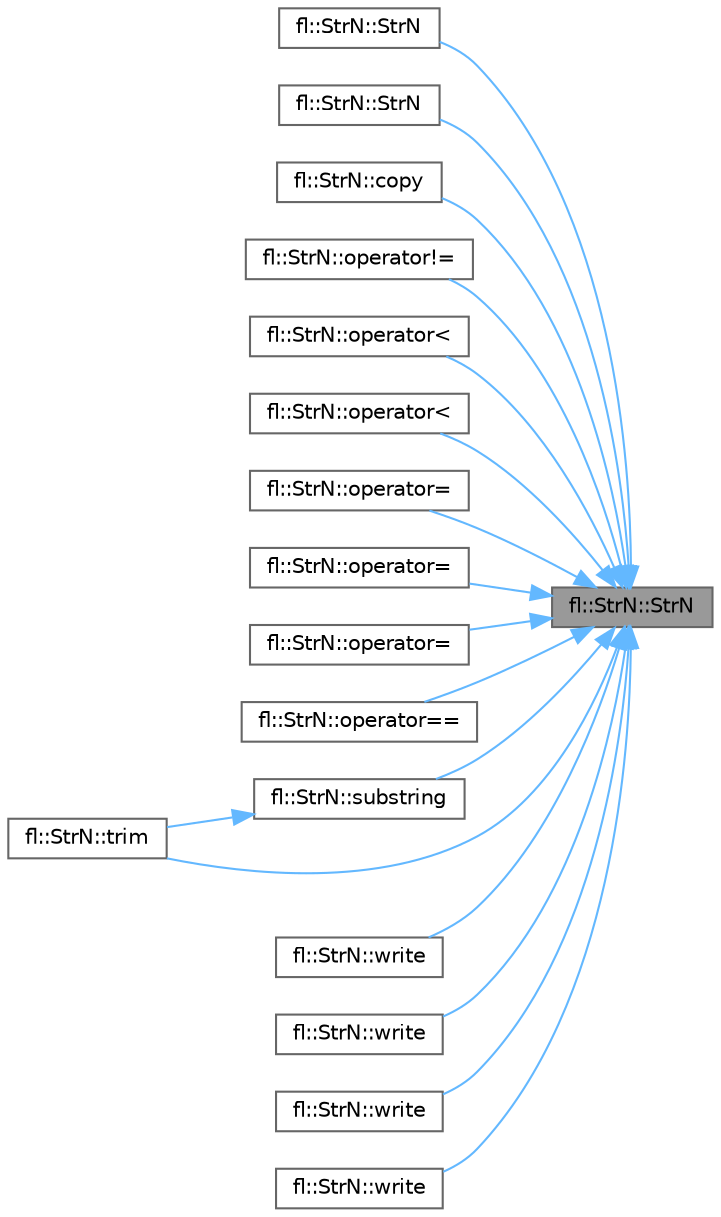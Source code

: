 digraph "fl::StrN::StrN"
{
 // LATEX_PDF_SIZE
  bgcolor="transparent";
  edge [fontname=Helvetica,fontsize=10,labelfontname=Helvetica,labelfontsize=10];
  node [fontname=Helvetica,fontsize=10,shape=box,height=0.2,width=0.4];
  rankdir="RL";
  Node1 [id="Node000001",label="fl::StrN::StrN",height=0.2,width=0.4,color="gray40", fillcolor="grey60", style="filled", fontcolor="black",tooltip=" "];
  Node1 -> Node2 [id="edge1_Node000001_Node000002",dir="back",color="steelblue1",style="solid",tooltip=" "];
  Node2 [id="Node000002",label="fl::StrN::StrN",height=0.2,width=0.4,color="grey40", fillcolor="white", style="filled",URL="$dc/d96/classfl_1_1_str_n_a1456ce0dcca648f06d98b8f4db01316a.html#a1456ce0dcca648f06d98b8f4db01316a",tooltip=" "];
  Node1 -> Node3 [id="edge2_Node000001_Node000003",dir="back",color="steelblue1",style="solid",tooltip=" "];
  Node3 [id="Node000003",label="fl::StrN::StrN",height=0.2,width=0.4,color="grey40", fillcolor="white", style="filled",URL="$dc/d96/classfl_1_1_str_n_aa3a5831dd4ae7b95653109e4cefe5118.html#aa3a5831dd4ae7b95653109e4cefe5118",tooltip=" "];
  Node1 -> Node4 [id="edge3_Node000001_Node000004",dir="back",color="steelblue1",style="solid",tooltip=" "];
  Node4 [id="Node000004",label="fl::StrN::copy",height=0.2,width=0.4,color="grey40", fillcolor="white", style="filled",URL="$dc/d96/classfl_1_1_str_n_a143172b1ced4107efd80e9484d2cefdd.html#a143172b1ced4107efd80e9484d2cefdd",tooltip=" "];
  Node1 -> Node5 [id="edge4_Node000001_Node000005",dir="back",color="steelblue1",style="solid",tooltip=" "];
  Node5 [id="Node000005",label="fl::StrN::operator!=",height=0.2,width=0.4,color="grey40", fillcolor="white", style="filled",URL="$dc/d96/classfl_1_1_str_n_a5fcc93d5888e587c49356ef08a81f1c2.html#a5fcc93d5888e587c49356ef08a81f1c2",tooltip=" "];
  Node1 -> Node6 [id="edge5_Node000001_Node000006",dir="back",color="steelblue1",style="solid",tooltip=" "];
  Node6 [id="Node000006",label="fl::StrN::operator\<",height=0.2,width=0.4,color="grey40", fillcolor="white", style="filled",URL="$dc/d96/classfl_1_1_str_n_a1551ed6ea88e0690125d9829b635a0d8.html#a1551ed6ea88e0690125d9829b635a0d8",tooltip=" "];
  Node1 -> Node7 [id="edge6_Node000001_Node000007",dir="back",color="steelblue1",style="solid",tooltip=" "];
  Node7 [id="Node000007",label="fl::StrN::operator\<",height=0.2,width=0.4,color="grey40", fillcolor="white", style="filled",URL="$dc/d96/classfl_1_1_str_n_afb33dfba321459b4b7c8bf94a7f52c47.html#afb33dfba321459b4b7c8bf94a7f52c47",tooltip=" "];
  Node1 -> Node8 [id="edge7_Node000001_Node000008",dir="back",color="steelblue1",style="solid",tooltip=" "];
  Node8 [id="Node000008",label="fl::StrN::operator=",height=0.2,width=0.4,color="grey40", fillcolor="white", style="filled",URL="$dc/d96/classfl_1_1_str_n_a20379bf7b4b85c205af676ce056aa37f.html#a20379bf7b4b85c205af676ce056aa37f",tooltip=" "];
  Node1 -> Node9 [id="edge8_Node000001_Node000009",dir="back",color="steelblue1",style="solid",tooltip=" "];
  Node9 [id="Node000009",label="fl::StrN::operator=",height=0.2,width=0.4,color="grey40", fillcolor="white", style="filled",URL="$dc/d96/classfl_1_1_str_n_a009b89e214d52895cf92d497def341e1.html#a009b89e214d52895cf92d497def341e1",tooltip=" "];
  Node1 -> Node10 [id="edge9_Node000001_Node000010",dir="back",color="steelblue1",style="solid",tooltip=" "];
  Node10 [id="Node000010",label="fl::StrN::operator=",height=0.2,width=0.4,color="grey40", fillcolor="white", style="filled",URL="$dc/d96/classfl_1_1_str_n_a01ae42252b3a54cf1ae246afed47cae6.html#a01ae42252b3a54cf1ae246afed47cae6",tooltip=" "];
  Node1 -> Node11 [id="edge10_Node000001_Node000011",dir="back",color="steelblue1",style="solid",tooltip=" "];
  Node11 [id="Node000011",label="fl::StrN::operator==",height=0.2,width=0.4,color="grey40", fillcolor="white", style="filled",URL="$dc/d96/classfl_1_1_str_n_ac89f5f965af7b632eaa22452e4e7179d.html#ac89f5f965af7b632eaa22452e4e7179d",tooltip=" "];
  Node1 -> Node12 [id="edge11_Node000001_Node000012",dir="back",color="steelblue1",style="solid",tooltip=" "];
  Node12 [id="Node000012",label="fl::StrN::substring",height=0.2,width=0.4,color="grey40", fillcolor="white", style="filled",URL="$dc/d96/classfl_1_1_str_n_a12b22d1807a3dcaedeb7e8920d0854b4.html#a12b22d1807a3dcaedeb7e8920d0854b4",tooltip=" "];
  Node12 -> Node13 [id="edge12_Node000012_Node000013",dir="back",color="steelblue1",style="solid",tooltip=" "];
  Node13 [id="Node000013",label="fl::StrN::trim",height=0.2,width=0.4,color="grey40", fillcolor="white", style="filled",URL="$dc/d96/classfl_1_1_str_n_aafcfa50cdae5aa91c45d0d98c01f265d.html#aafcfa50cdae5aa91c45d0d98c01f265d",tooltip=" "];
  Node1 -> Node13 [id="edge13_Node000001_Node000013",dir="back",color="steelblue1",style="solid",tooltip=" "];
  Node1 -> Node14 [id="edge14_Node000001_Node000014",dir="back",color="steelblue1",style="solid",tooltip=" "];
  Node14 [id="Node000014",label="fl::StrN::write",height=0.2,width=0.4,color="grey40", fillcolor="white", style="filled",URL="$dc/d96/classfl_1_1_str_n_ac15fe63535c140330dc642f14a37c75e.html#ac15fe63535c140330dc642f14a37c75e",tooltip=" "];
  Node1 -> Node15 [id="edge15_Node000001_Node000015",dir="back",color="steelblue1",style="solid",tooltip=" "];
  Node15 [id="Node000015",label="fl::StrN::write",height=0.2,width=0.4,color="grey40", fillcolor="white", style="filled",URL="$dc/d96/classfl_1_1_str_n_a452e5a4069afb93ada694dfc2e929ef7.html#a452e5a4069afb93ada694dfc2e929ef7",tooltip=" "];
  Node1 -> Node16 [id="edge16_Node000001_Node000016",dir="back",color="steelblue1",style="solid",tooltip=" "];
  Node16 [id="Node000016",label="fl::StrN::write",height=0.2,width=0.4,color="grey40", fillcolor="white", style="filled",URL="$dc/d96/classfl_1_1_str_n_a32e001ede143c2c32b59f00f95cf5eb7.html#a32e001ede143c2c32b59f00f95cf5eb7",tooltip=" "];
  Node1 -> Node17 [id="edge17_Node000001_Node000017",dir="back",color="steelblue1",style="solid",tooltip=" "];
  Node17 [id="Node000017",label="fl::StrN::write",height=0.2,width=0.4,color="grey40", fillcolor="white", style="filled",URL="$dc/d96/classfl_1_1_str_n_ac5a54b78b9111d43f66bab42ba38a017.html#ac5a54b78b9111d43f66bab42ba38a017",tooltip=" "];
}
